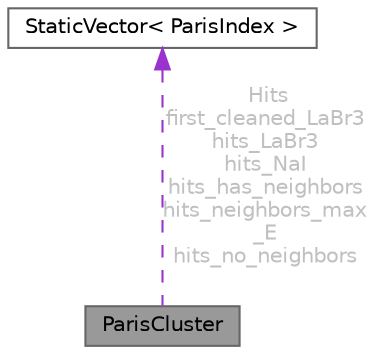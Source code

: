 digraph "ParisCluster"
{
 // LATEX_PDF_SIZE
  bgcolor="transparent";
  edge [fontname=Helvetica,fontsize=10,labelfontname=Helvetica,labelfontsize=10];
  node [fontname=Helvetica,fontsize=10,shape=box,height=0.2,width=0.4];
  Node1 [id="Node000001",label="ParisCluster",height=0.2,width=0.4,color="gray40", fillcolor="grey60", style="filled", fontcolor="black",tooltip=" "];
  Node2 -> Node1 [id="edge1_Node000001_Node000002",dir="back",color="darkorchid3",style="dashed",tooltip=" ",label=" Hits\nfirst_cleaned_LaBr3\nhits_LaBr3\nhits_NaI\nhits_has_neighbors\nhits_neighbors_max\l_E\nhits_no_neighbors",fontcolor="grey" ];
  Node2 [id="Node000002",label="StaticVector\< ParisIndex \>",height=0.2,width=0.4,color="gray40", fillcolor="white", style="filled",URL="$class_static_vector.html",tooltip=" "];
}
